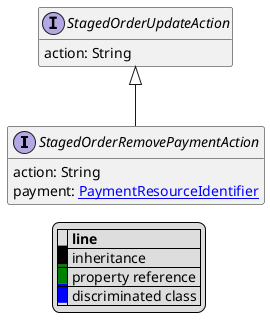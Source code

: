 @startuml

hide empty fields
hide empty methods
legend
|= |= line |
|<back:black>   </back>| inheritance |
|<back:green>   </back>| property reference |
|<back:blue>   </back>| discriminated class |
endlegend
interface StagedOrderRemovePaymentAction [[StagedOrderRemovePaymentAction.svg]] extends StagedOrderUpdateAction {
    action: String
    payment: [[PaymentResourceIdentifier.svg PaymentResourceIdentifier]]
}
interface StagedOrderUpdateAction [[StagedOrderUpdateAction.svg]]  {
    action: String
}





@enduml
